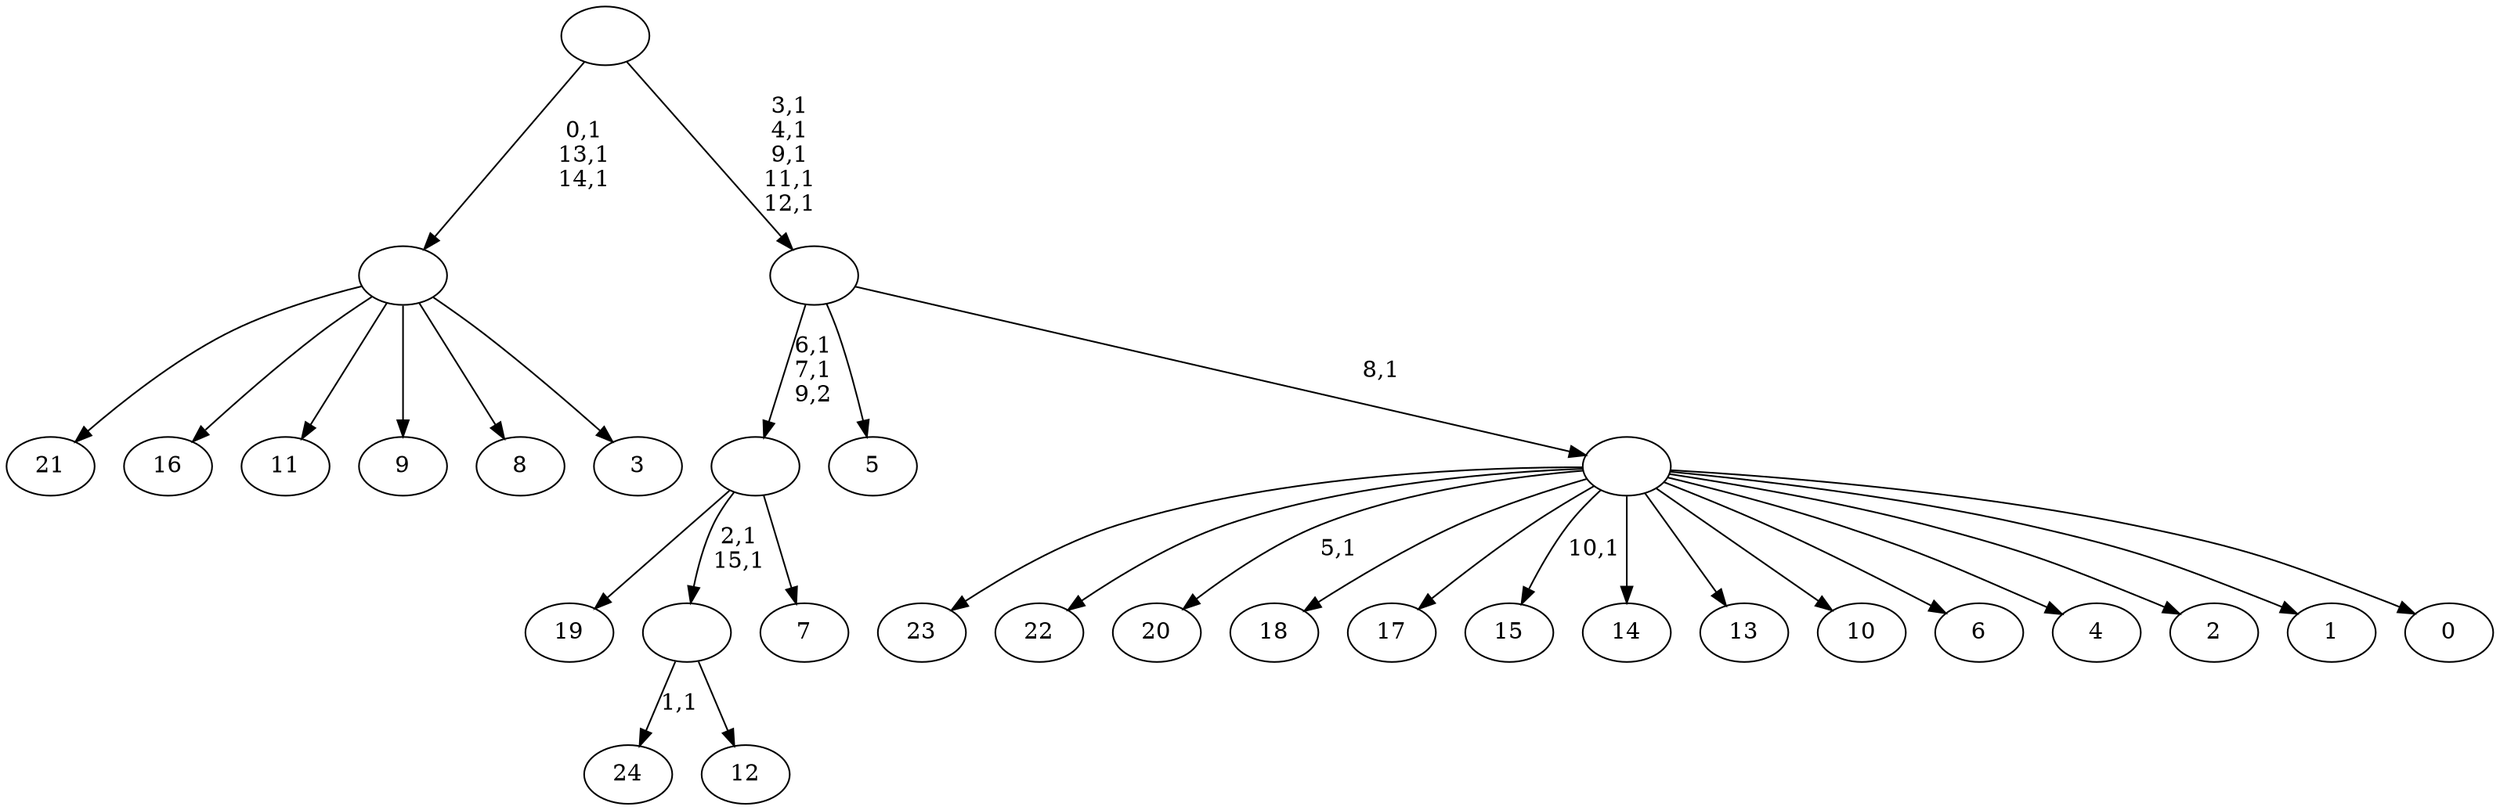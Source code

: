 digraph T {
	41 [label="24"]
	39 [label="23"]
	38 [label="22"]
	37 [label="21"]
	36 [label="20"]
	34 [label="19"]
	33 [label="18"]
	32 [label="17"]
	31 [label="16"]
	30 [label="15"]
	28 [label="14"]
	27 [label="13"]
	26 [label="12"]
	25 [label=""]
	23 [label="11"]
	22 [label="10"]
	21 [label="9"]
	20 [label="8"]
	19 [label="7"]
	18 [label=""]
	16 [label="6"]
	15 [label="5"]
	14 [label="4"]
	13 [label="3"]
	12 [label=""]
	9 [label="2"]
	8 [label="1"]
	7 [label="0"]
	6 [label=""]
	5 [label=""]
	0 [label=""]
	25 -> 41 [label="1,1"]
	25 -> 26 [label=""]
	18 -> 25 [label="2,1\n15,1"]
	18 -> 34 [label=""]
	18 -> 19 [label=""]
	12 -> 37 [label=""]
	12 -> 31 [label=""]
	12 -> 23 [label=""]
	12 -> 21 [label=""]
	12 -> 20 [label=""]
	12 -> 13 [label=""]
	6 -> 30 [label="10,1"]
	6 -> 36 [label="5,1"]
	6 -> 39 [label=""]
	6 -> 38 [label=""]
	6 -> 33 [label=""]
	6 -> 32 [label=""]
	6 -> 28 [label=""]
	6 -> 27 [label=""]
	6 -> 22 [label=""]
	6 -> 16 [label=""]
	6 -> 14 [label=""]
	6 -> 9 [label=""]
	6 -> 8 [label=""]
	6 -> 7 [label=""]
	5 -> 18 [label="6,1\n7,1\n9,2"]
	5 -> 15 [label=""]
	5 -> 6 [label="8,1"]
	0 -> 5 [label="3,1\n4,1\n9,1\n11,1\n12,1"]
	0 -> 12 [label="0,1\n13,1\n14,1"]
}
